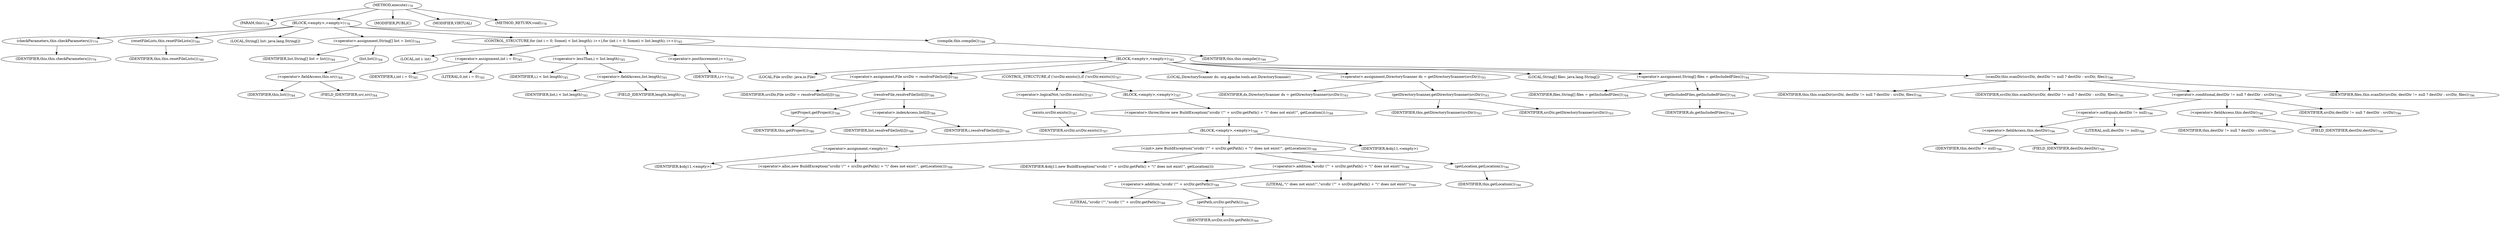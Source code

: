 digraph "execute" {  
"1276" [label = <(METHOD,execute)<SUB>778</SUB>> ]
"68" [label = <(PARAM,this)<SUB>778</SUB>> ]
"1277" [label = <(BLOCK,&lt;empty&gt;,&lt;empty&gt;)<SUB>778</SUB>> ]
"1278" [label = <(checkParameters,this.checkParameters())<SUB>779</SUB>> ]
"67" [label = <(IDENTIFIER,this,this.checkParameters())<SUB>779</SUB>> ]
"1279" [label = <(resetFileLists,this.resetFileLists())<SUB>780</SUB>> ]
"69" [label = <(IDENTIFIER,this,this.resetFileLists())<SUB>780</SUB>> ]
"1280" [label = <(LOCAL,String[] list: java.lang.String[])> ]
"1281" [label = <(&lt;operator&gt;.assignment,String[] list = list())<SUB>784</SUB>> ]
"1282" [label = <(IDENTIFIER,list,String[] list = list())<SUB>784</SUB>> ]
"1283" [label = <(list,list())<SUB>784</SUB>> ]
"1284" [label = <(&lt;operator&gt;.fieldAccess,this.src)<SUB>784</SUB>> ]
"1285" [label = <(IDENTIFIER,this,list())<SUB>784</SUB>> ]
"1286" [label = <(FIELD_IDENTIFIER,src,src)<SUB>784</SUB>> ]
"1287" [label = <(CONTROL_STRUCTURE,for (int i = 0; Some(i &lt; list.length); i++),for (int i = 0; Some(i &lt; list.length); i++))<SUB>785</SUB>> ]
"1288" [label = <(LOCAL,int i: int)> ]
"1289" [label = <(&lt;operator&gt;.assignment,int i = 0)<SUB>785</SUB>> ]
"1290" [label = <(IDENTIFIER,i,int i = 0)<SUB>785</SUB>> ]
"1291" [label = <(LITERAL,0,int i = 0)<SUB>785</SUB>> ]
"1292" [label = <(&lt;operator&gt;.lessThan,i &lt; list.length)<SUB>785</SUB>> ]
"1293" [label = <(IDENTIFIER,i,i &lt; list.length)<SUB>785</SUB>> ]
"1294" [label = <(&lt;operator&gt;.fieldAccess,list.length)<SUB>785</SUB>> ]
"1295" [label = <(IDENTIFIER,list,i &lt; list.length)<SUB>785</SUB>> ]
"1296" [label = <(FIELD_IDENTIFIER,length,length)<SUB>785</SUB>> ]
"1297" [label = <(&lt;operator&gt;.postIncrement,i++)<SUB>785</SUB>> ]
"1298" [label = <(IDENTIFIER,i,i++)<SUB>785</SUB>> ]
"1299" [label = <(BLOCK,&lt;empty&gt;,&lt;empty&gt;)<SUB>785</SUB>> ]
"1300" [label = <(LOCAL,File srcDir: java.io.File)> ]
"1301" [label = <(&lt;operator&gt;.assignment,File srcDir = resolveFile(list[i]))<SUB>786</SUB>> ]
"1302" [label = <(IDENTIFIER,srcDir,File srcDir = resolveFile(list[i]))<SUB>786</SUB>> ]
"1303" [label = <(resolveFile,resolveFile(list[i]))<SUB>786</SUB>> ]
"1304" [label = <(getProject,getProject())<SUB>786</SUB>> ]
"70" [label = <(IDENTIFIER,this,getProject())<SUB>786</SUB>> ]
"1305" [label = <(&lt;operator&gt;.indexAccess,list[i])<SUB>786</SUB>> ]
"1306" [label = <(IDENTIFIER,list,resolveFile(list[i]))<SUB>786</SUB>> ]
"1307" [label = <(IDENTIFIER,i,resolveFile(list[i]))<SUB>786</SUB>> ]
"1308" [label = <(CONTROL_STRUCTURE,if (!srcDir.exists()),if (!srcDir.exists()))<SUB>787</SUB>> ]
"1309" [label = <(&lt;operator&gt;.logicalNot,!srcDir.exists())<SUB>787</SUB>> ]
"1310" [label = <(exists,srcDir.exists())<SUB>787</SUB>> ]
"1311" [label = <(IDENTIFIER,srcDir,srcDir.exists())<SUB>787</SUB>> ]
"1312" [label = <(BLOCK,&lt;empty&gt;,&lt;empty&gt;)<SUB>787</SUB>> ]
"1313" [label = <(&lt;operator&gt;.throw,throw new BuildException(&quot;srcdir \&quot;&quot; + srcDir.getPath() + &quot;\&quot; does not exist!&quot;, getLocation());)<SUB>788</SUB>> ]
"1314" [label = <(BLOCK,&lt;empty&gt;,&lt;empty&gt;)<SUB>788</SUB>> ]
"1315" [label = <(&lt;operator&gt;.assignment,&lt;empty&gt;)> ]
"1316" [label = <(IDENTIFIER,$obj11,&lt;empty&gt;)> ]
"1317" [label = <(&lt;operator&gt;.alloc,new BuildException(&quot;srcdir \&quot;&quot; + srcDir.getPath() + &quot;\&quot; does not exist!&quot;, getLocation()))<SUB>788</SUB>> ]
"1318" [label = <(&lt;init&gt;,new BuildException(&quot;srcdir \&quot;&quot; + srcDir.getPath() + &quot;\&quot; does not exist!&quot;, getLocation()))<SUB>788</SUB>> ]
"1319" [label = <(IDENTIFIER,$obj11,new BuildException(&quot;srcdir \&quot;&quot; + srcDir.getPath() + &quot;\&quot; does not exist!&quot;, getLocation()))> ]
"1320" [label = <(&lt;operator&gt;.addition,&quot;srcdir \&quot;&quot; + srcDir.getPath() + &quot;\&quot; does not exist!&quot;)<SUB>788</SUB>> ]
"1321" [label = <(&lt;operator&gt;.addition,&quot;srcdir \&quot;&quot; + srcDir.getPath())<SUB>788</SUB>> ]
"1322" [label = <(LITERAL,&quot;srcdir \&quot;&quot;,&quot;srcdir \&quot;&quot; + srcDir.getPath())<SUB>788</SUB>> ]
"1323" [label = <(getPath,srcDir.getPath())<SUB>789</SUB>> ]
"1324" [label = <(IDENTIFIER,srcDir,srcDir.getPath())<SUB>789</SUB>> ]
"1325" [label = <(LITERAL,&quot;\&quot; does not exist!&quot;,&quot;srcdir \&quot;&quot; + srcDir.getPath() + &quot;\&quot; does not exist!&quot;)<SUB>790</SUB>> ]
"1326" [label = <(getLocation,getLocation())<SUB>790</SUB>> ]
"71" [label = <(IDENTIFIER,this,getLocation())<SUB>790</SUB>> ]
"1327" [label = <(IDENTIFIER,$obj11,&lt;empty&gt;)> ]
"1328" [label = <(LOCAL,DirectoryScanner ds: org.apache.tools.ant.DirectoryScanner)> ]
"1329" [label = <(&lt;operator&gt;.assignment,DirectoryScanner ds = getDirectoryScanner(srcDir))<SUB>793</SUB>> ]
"1330" [label = <(IDENTIFIER,ds,DirectoryScanner ds = getDirectoryScanner(srcDir))<SUB>793</SUB>> ]
"1331" [label = <(getDirectoryScanner,getDirectoryScanner(srcDir))<SUB>793</SUB>> ]
"72" [label = <(IDENTIFIER,this,getDirectoryScanner(srcDir))<SUB>793</SUB>> ]
"1332" [label = <(IDENTIFIER,srcDir,getDirectoryScanner(srcDir))<SUB>793</SUB>> ]
"1333" [label = <(LOCAL,String[] files: java.lang.String[])> ]
"1334" [label = <(&lt;operator&gt;.assignment,String[] files = getIncludedFiles())<SUB>794</SUB>> ]
"1335" [label = <(IDENTIFIER,files,String[] files = getIncludedFiles())<SUB>794</SUB>> ]
"1336" [label = <(getIncludedFiles,getIncludedFiles())<SUB>794</SUB>> ]
"1337" [label = <(IDENTIFIER,ds,getIncludedFiles())<SUB>794</SUB>> ]
"1338" [label = <(scanDir,this.scanDir(srcDir, destDir != null ? destDir : srcDir, files))<SUB>796</SUB>> ]
"73" [label = <(IDENTIFIER,this,this.scanDir(srcDir, destDir != null ? destDir : srcDir, files))<SUB>796</SUB>> ]
"1339" [label = <(IDENTIFIER,srcDir,this.scanDir(srcDir, destDir != null ? destDir : srcDir, files))<SUB>796</SUB>> ]
"1340" [label = <(&lt;operator&gt;.conditional,destDir != null ? destDir : srcDir)<SUB>796</SUB>> ]
"1341" [label = <(&lt;operator&gt;.notEquals,destDir != null)<SUB>796</SUB>> ]
"1342" [label = <(&lt;operator&gt;.fieldAccess,this.destDir)<SUB>796</SUB>> ]
"1343" [label = <(IDENTIFIER,this,destDir != null)<SUB>796</SUB>> ]
"1344" [label = <(FIELD_IDENTIFIER,destDir,destDir)<SUB>796</SUB>> ]
"1345" [label = <(LITERAL,null,destDir != null)<SUB>796</SUB>> ]
"1346" [label = <(&lt;operator&gt;.fieldAccess,this.destDir)<SUB>796</SUB>> ]
"1347" [label = <(IDENTIFIER,this,destDir != null ? destDir : srcDir)<SUB>796</SUB>> ]
"1348" [label = <(FIELD_IDENTIFIER,destDir,destDir)<SUB>796</SUB>> ]
"1349" [label = <(IDENTIFIER,srcDir,destDir != null ? destDir : srcDir)<SUB>796</SUB>> ]
"1350" [label = <(IDENTIFIER,files,this.scanDir(srcDir, destDir != null ? destDir : srcDir, files))<SUB>796</SUB>> ]
"1351" [label = <(compile,this.compile())<SUB>799</SUB>> ]
"74" [label = <(IDENTIFIER,this,this.compile())<SUB>799</SUB>> ]
"1352" [label = <(MODIFIER,PUBLIC)> ]
"1353" [label = <(MODIFIER,VIRTUAL)> ]
"1354" [label = <(METHOD_RETURN,void)<SUB>778</SUB>> ]
  "1276" -> "68" 
  "1276" -> "1277" 
  "1276" -> "1352" 
  "1276" -> "1353" 
  "1276" -> "1354" 
  "1277" -> "1278" 
  "1277" -> "1279" 
  "1277" -> "1280" 
  "1277" -> "1281" 
  "1277" -> "1287" 
  "1277" -> "1351" 
  "1278" -> "67" 
  "1279" -> "69" 
  "1281" -> "1282" 
  "1281" -> "1283" 
  "1283" -> "1284" 
  "1284" -> "1285" 
  "1284" -> "1286" 
  "1287" -> "1288" 
  "1287" -> "1289" 
  "1287" -> "1292" 
  "1287" -> "1297" 
  "1287" -> "1299" 
  "1289" -> "1290" 
  "1289" -> "1291" 
  "1292" -> "1293" 
  "1292" -> "1294" 
  "1294" -> "1295" 
  "1294" -> "1296" 
  "1297" -> "1298" 
  "1299" -> "1300" 
  "1299" -> "1301" 
  "1299" -> "1308" 
  "1299" -> "1328" 
  "1299" -> "1329" 
  "1299" -> "1333" 
  "1299" -> "1334" 
  "1299" -> "1338" 
  "1301" -> "1302" 
  "1301" -> "1303" 
  "1303" -> "1304" 
  "1303" -> "1305" 
  "1304" -> "70" 
  "1305" -> "1306" 
  "1305" -> "1307" 
  "1308" -> "1309" 
  "1308" -> "1312" 
  "1309" -> "1310" 
  "1310" -> "1311" 
  "1312" -> "1313" 
  "1313" -> "1314" 
  "1314" -> "1315" 
  "1314" -> "1318" 
  "1314" -> "1327" 
  "1315" -> "1316" 
  "1315" -> "1317" 
  "1318" -> "1319" 
  "1318" -> "1320" 
  "1318" -> "1326" 
  "1320" -> "1321" 
  "1320" -> "1325" 
  "1321" -> "1322" 
  "1321" -> "1323" 
  "1323" -> "1324" 
  "1326" -> "71" 
  "1329" -> "1330" 
  "1329" -> "1331" 
  "1331" -> "72" 
  "1331" -> "1332" 
  "1334" -> "1335" 
  "1334" -> "1336" 
  "1336" -> "1337" 
  "1338" -> "73" 
  "1338" -> "1339" 
  "1338" -> "1340" 
  "1338" -> "1350" 
  "1340" -> "1341" 
  "1340" -> "1346" 
  "1340" -> "1349" 
  "1341" -> "1342" 
  "1341" -> "1345" 
  "1342" -> "1343" 
  "1342" -> "1344" 
  "1346" -> "1347" 
  "1346" -> "1348" 
  "1351" -> "74" 
}
